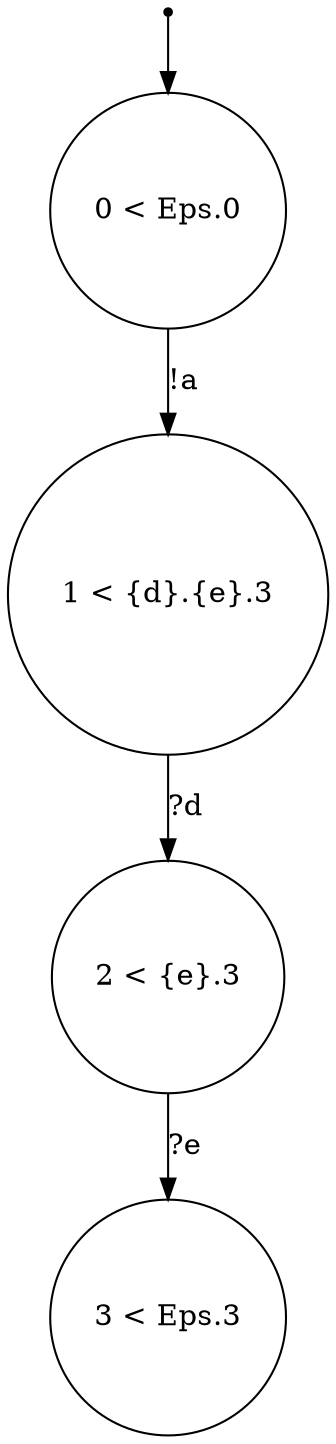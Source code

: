 digraph {
 node [shape=point] ENTRY
 node [shape=circle]
3 [label="3 < Eps.3
"]
2 [label="2 < {e}.3
"]
1 [label="1 < {d}.{e}.3
"]
0 [label="0 < Eps.0
"]
ENTRY -> 0
2 -> 3 [label="?e"]
1 -> 2 [label="?d"]
0 -> 1 [label="!a"]

}
